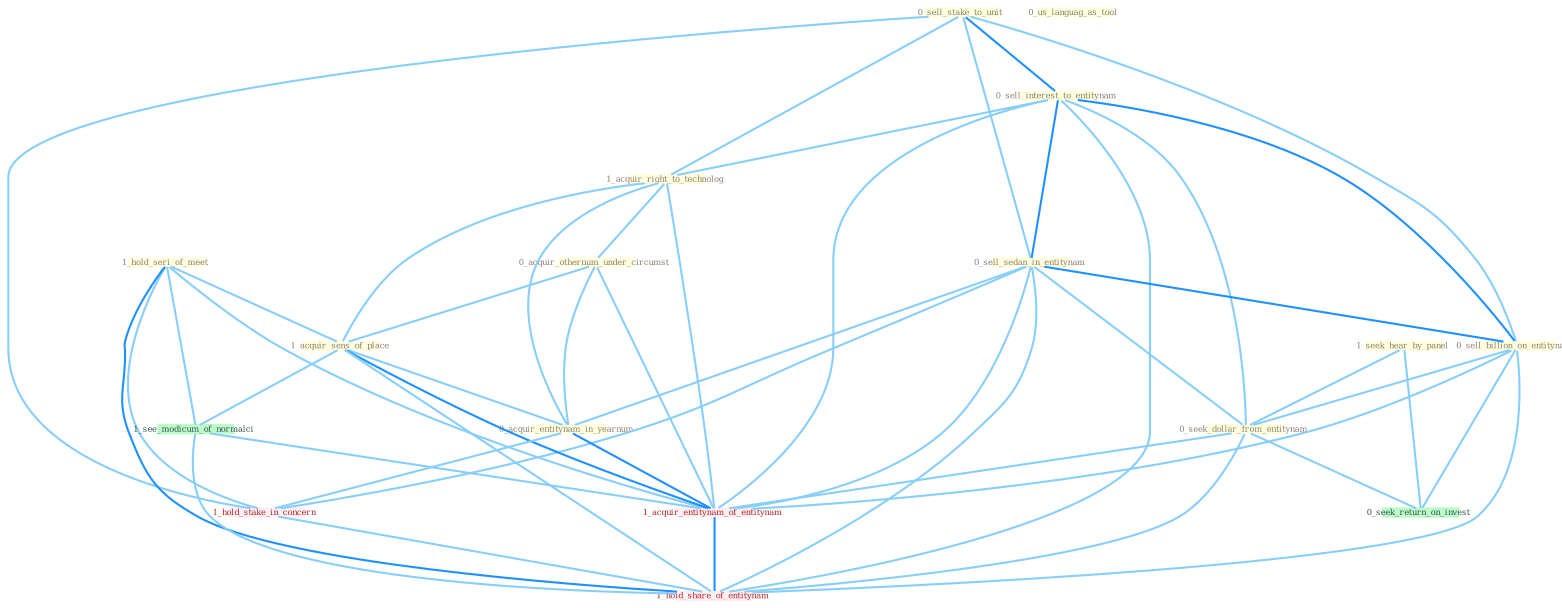 Graph G{ 
    node
    [shape=polygon,style=filled,width=.5,height=.06,color="#BDFCC9",fixedsize=true,fontsize=4,
    fontcolor="#2f4f4f"];
    {node
    [color="#ffffe0", fontcolor="#8b7d6b"] "0_sell_stake_to_unit " "0_sell_interest_to_entitynam " "1_acquir_right_to_technolog " "0_us_languag_as_tool " "0_sell_sedan_in_entitynam " "1_seek_hear_by_panel " "1_hold_seri_of_meet " "0_acquir_othernum_under_circumst " "1_acquir_sens_of_place " "0_sell_billion_on_entitynam " "0_acquir_entitynam_in_yearnum " "0_seek_dollar_from_entitynam "}
{node [color="#fff0f5", fontcolor="#b22222"] "1_hold_stake_in_concern " "1_acquir_entitynam_of_entitynam " "1_hold_share_of_entitynam "}
edge [color="#B0E2FF"];

	"0_sell_stake_to_unit " -- "0_sell_interest_to_entitynam " [w="2", color="#1e90ff" , len=0.8];
	"0_sell_stake_to_unit " -- "1_acquir_right_to_technolog " [w="1", color="#87cefa" ];
	"0_sell_stake_to_unit " -- "0_sell_sedan_in_entitynam " [w="1", color="#87cefa" ];
	"0_sell_stake_to_unit " -- "0_sell_billion_on_entitynam " [w="1", color="#87cefa" ];
	"0_sell_stake_to_unit " -- "1_hold_stake_in_concern " [w="1", color="#87cefa" ];
	"0_sell_interest_to_entitynam " -- "1_acquir_right_to_technolog " [w="1", color="#87cefa" ];
	"0_sell_interest_to_entitynam " -- "0_sell_sedan_in_entitynam " [w="2", color="#1e90ff" , len=0.8];
	"0_sell_interest_to_entitynam " -- "0_sell_billion_on_entitynam " [w="2", color="#1e90ff" , len=0.8];
	"0_sell_interest_to_entitynam " -- "0_seek_dollar_from_entitynam " [w="1", color="#87cefa" ];
	"0_sell_interest_to_entitynam " -- "1_acquir_entitynam_of_entitynam " [w="1", color="#87cefa" ];
	"0_sell_interest_to_entitynam " -- "1_hold_share_of_entitynam " [w="1", color="#87cefa" ];
	"1_acquir_right_to_technolog " -- "0_acquir_othernum_under_circumst " [w="1", color="#87cefa" ];
	"1_acquir_right_to_technolog " -- "1_acquir_sens_of_place " [w="1", color="#87cefa" ];
	"1_acquir_right_to_technolog " -- "0_acquir_entitynam_in_yearnum " [w="1", color="#87cefa" ];
	"1_acquir_right_to_technolog " -- "1_acquir_entitynam_of_entitynam " [w="1", color="#87cefa" ];
	"0_sell_sedan_in_entitynam " -- "0_sell_billion_on_entitynam " [w="2", color="#1e90ff" , len=0.8];
	"0_sell_sedan_in_entitynam " -- "0_acquir_entitynam_in_yearnum " [w="1", color="#87cefa" ];
	"0_sell_sedan_in_entitynam " -- "0_seek_dollar_from_entitynam " [w="1", color="#87cefa" ];
	"0_sell_sedan_in_entitynam " -- "1_hold_stake_in_concern " [w="1", color="#87cefa" ];
	"0_sell_sedan_in_entitynam " -- "1_acquir_entitynam_of_entitynam " [w="1", color="#87cefa" ];
	"0_sell_sedan_in_entitynam " -- "1_hold_share_of_entitynam " [w="1", color="#87cefa" ];
	"1_seek_hear_by_panel " -- "0_seek_dollar_from_entitynam " [w="1", color="#87cefa" ];
	"1_seek_hear_by_panel " -- "0_seek_return_on_invest " [w="1", color="#87cefa" ];
	"1_hold_seri_of_meet " -- "1_acquir_sens_of_place " [w="1", color="#87cefa" ];
	"1_hold_seri_of_meet " -- "1_hold_stake_in_concern " [w="1", color="#87cefa" ];
	"1_hold_seri_of_meet " -- "1_see_modicum_of_normalci " [w="1", color="#87cefa" ];
	"1_hold_seri_of_meet " -- "1_acquir_entitynam_of_entitynam " [w="1", color="#87cefa" ];
	"1_hold_seri_of_meet " -- "1_hold_share_of_entitynam " [w="2", color="#1e90ff" , len=0.8];
	"0_acquir_othernum_under_circumst " -- "1_acquir_sens_of_place " [w="1", color="#87cefa" ];
	"0_acquir_othernum_under_circumst " -- "0_acquir_entitynam_in_yearnum " [w="1", color="#87cefa" ];
	"0_acquir_othernum_under_circumst " -- "1_acquir_entitynam_of_entitynam " [w="1", color="#87cefa" ];
	"1_acquir_sens_of_place " -- "0_acquir_entitynam_in_yearnum " [w="1", color="#87cefa" ];
	"1_acquir_sens_of_place " -- "1_see_modicum_of_normalci " [w="1", color="#87cefa" ];
	"1_acquir_sens_of_place " -- "1_acquir_entitynam_of_entitynam " [w="2", color="#1e90ff" , len=0.8];
	"1_acquir_sens_of_place " -- "1_hold_share_of_entitynam " [w="1", color="#87cefa" ];
	"0_sell_billion_on_entitynam " -- "0_seek_dollar_from_entitynam " [w="1", color="#87cefa" ];
	"0_sell_billion_on_entitynam " -- "0_seek_return_on_invest " [w="1", color="#87cefa" ];
	"0_sell_billion_on_entitynam " -- "1_acquir_entitynam_of_entitynam " [w="1", color="#87cefa" ];
	"0_sell_billion_on_entitynam " -- "1_hold_share_of_entitynam " [w="1", color="#87cefa" ];
	"0_acquir_entitynam_in_yearnum " -- "1_hold_stake_in_concern " [w="1", color="#87cefa" ];
	"0_acquir_entitynam_in_yearnum " -- "1_acquir_entitynam_of_entitynam " [w="2", color="#1e90ff" , len=0.8];
	"0_seek_dollar_from_entitynam " -- "0_seek_return_on_invest " [w="1", color="#87cefa" ];
	"0_seek_dollar_from_entitynam " -- "1_acquir_entitynam_of_entitynam " [w="1", color="#87cefa" ];
	"0_seek_dollar_from_entitynam " -- "1_hold_share_of_entitynam " [w="1", color="#87cefa" ];
	"1_hold_stake_in_concern " -- "1_hold_share_of_entitynam " [w="1", color="#87cefa" ];
	"1_see_modicum_of_normalci " -- "1_acquir_entitynam_of_entitynam " [w="1", color="#87cefa" ];
	"1_see_modicum_of_normalci " -- "1_hold_share_of_entitynam " [w="1", color="#87cefa" ];
	"1_acquir_entitynam_of_entitynam " -- "1_hold_share_of_entitynam " [w="2", color="#1e90ff" , len=0.8];
}